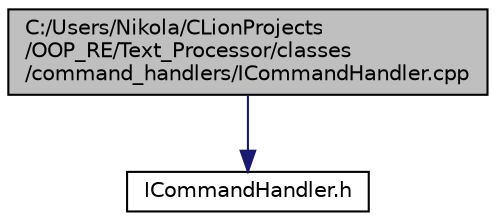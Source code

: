 digraph "C:/Users/Nikola/CLionProjects/OOP_RE/Text_Processor/classes/command_handlers/ICommandHandler.cpp"
{
 // LATEX_PDF_SIZE
  edge [fontname="Helvetica",fontsize="10",labelfontname="Helvetica",labelfontsize="10"];
  node [fontname="Helvetica",fontsize="10",shape=record];
  Node1 [label="C:/Users/Nikola/CLionProjects\l/OOP_RE/Text_Processor/classes\l/command_handlers/ICommandHandler.cpp",height=0.2,width=0.4,color="black", fillcolor="grey75", style="filled", fontcolor="black",tooltip=" "];
  Node1 -> Node2 [color="midnightblue",fontsize="10",style="solid",fontname="Helvetica"];
  Node2 [label="ICommandHandler.h",height=0.2,width=0.4,color="black", fillcolor="white", style="filled",URL="$_i_command_handler_8h.html",tooltip=" "];
}

